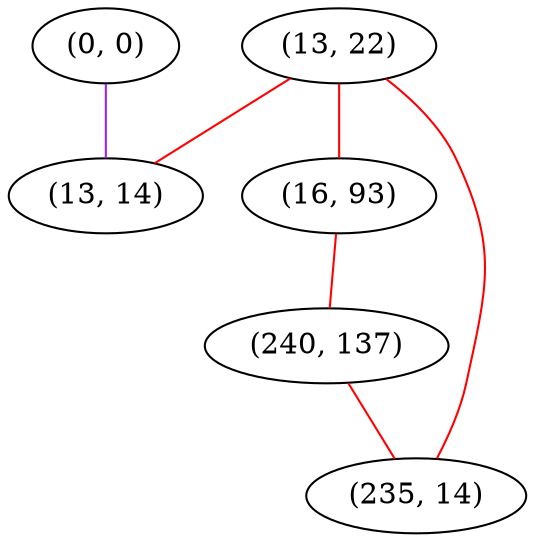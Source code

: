 graph "" {
"(13, 22)";
"(0, 0)";
"(13, 14)";
"(16, 93)";
"(240, 137)";
"(235, 14)";
"(13, 22)" -- "(13, 14)"  [color=red, key=0, weight=1];
"(13, 22)" -- "(16, 93)"  [color=red, key=0, weight=1];
"(13, 22)" -- "(235, 14)"  [color=red, key=0, weight=1];
"(0, 0)" -- "(13, 14)"  [color=purple, key=0, weight=4];
"(16, 93)" -- "(240, 137)"  [color=red, key=0, weight=1];
"(240, 137)" -- "(235, 14)"  [color=red, key=0, weight=1];
}
